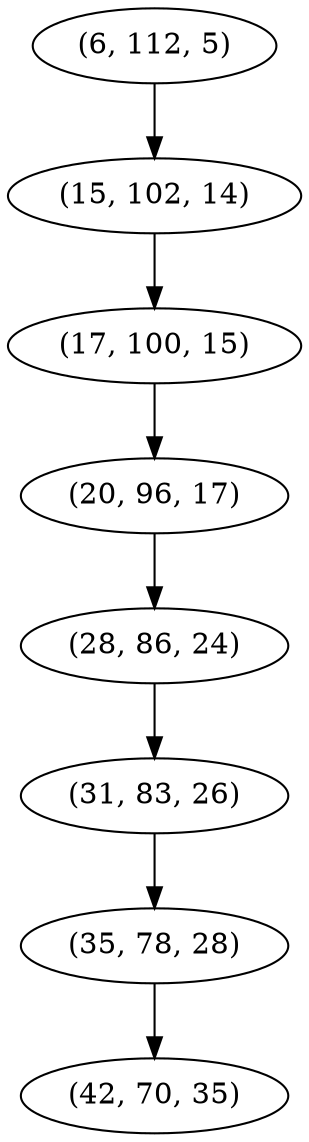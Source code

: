 digraph tree {
    "(6, 112, 5)";
    "(15, 102, 14)";
    "(17, 100, 15)";
    "(20, 96, 17)";
    "(28, 86, 24)";
    "(31, 83, 26)";
    "(35, 78, 28)";
    "(42, 70, 35)";
    "(6, 112, 5)" -> "(15, 102, 14)";
    "(15, 102, 14)" -> "(17, 100, 15)";
    "(17, 100, 15)" -> "(20, 96, 17)";
    "(20, 96, 17)" -> "(28, 86, 24)";
    "(28, 86, 24)" -> "(31, 83, 26)";
    "(31, 83, 26)" -> "(35, 78, 28)";
    "(35, 78, 28)" -> "(42, 70, 35)";
}

